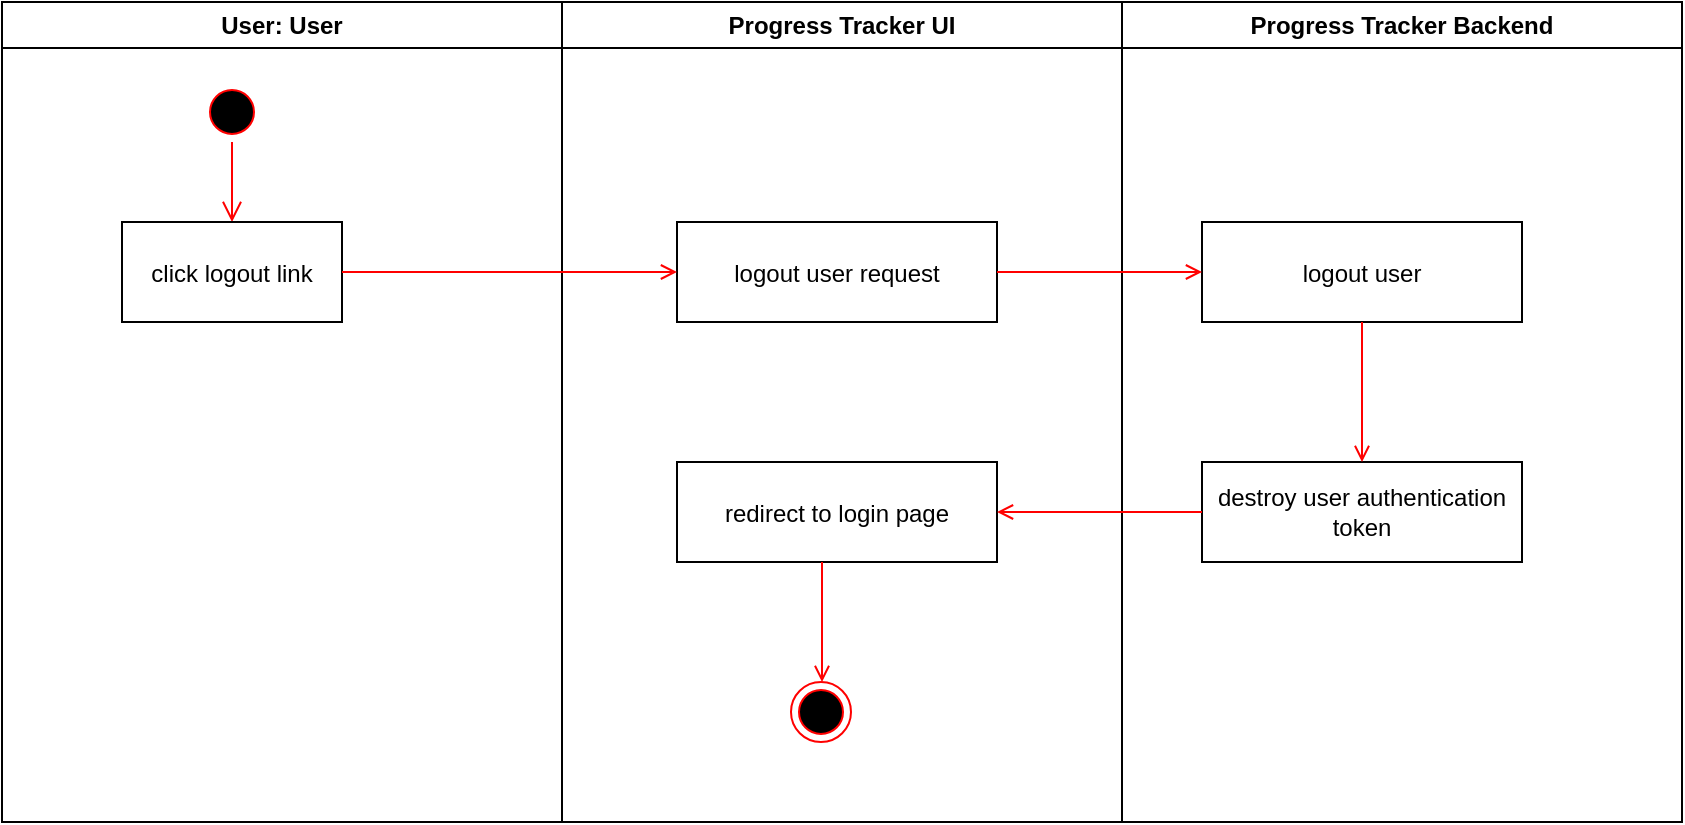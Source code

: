 <?xml version="1.0" encoding="UTF-8"?>
<mxfile compressed="false" version="12.1.7" type="device" pages="1"><diagram id="qxIXQQoXLA4KPB8yL7MM" name="Page-3"><mxGraphModel dx="1425" dy="872" grid="1" gridSize="10" guides="1" tooltips="1" connect="1" arrows="1" fold="1" page="1" pageScale="1" pageWidth="850" pageHeight="1100" math="0" shadow="0"><root><mxCell id="4MsPIWo7bYqa63KtsmRX-0"/><mxCell id="4MsPIWo7bYqa63KtsmRX-1" parent="4MsPIWo7bYqa63KtsmRX-0"/><mxCell id="LsV0TuWWeMVyQ18mXXkU-35" value="User: User" style="swimlane;whiteSpace=wrap" parent="4MsPIWo7bYqa63KtsmRX-1" vertex="1"><mxGeometry x="440" y="280" width="280" height="410" as="geometry"/></mxCell><mxCell id="LsV0TuWWeMVyQ18mXXkU-36" value="" style="ellipse;shape=startState;fillColor=#000000;strokeColor=#ff0000;" parent="LsV0TuWWeMVyQ18mXXkU-35" vertex="1"><mxGeometry x="100" y="40" width="30" height="30" as="geometry"/></mxCell><mxCell id="LsV0TuWWeMVyQ18mXXkU-37" value="" style="edgeStyle=elbowEdgeStyle;elbow=horizontal;verticalAlign=bottom;endArrow=open;endSize=8;strokeColor=#FF0000;endFill=1;rounded=0;jumpStyle=arc;" parent="LsV0TuWWeMVyQ18mXXkU-35" source="LsV0TuWWeMVyQ18mXXkU-36" target="LsV0TuWWeMVyQ18mXXkU-38" edge="1"><mxGeometry x="100" y="40" as="geometry"><mxPoint x="115" y="110" as="targetPoint"/></mxGeometry></mxCell><mxCell id="LsV0TuWWeMVyQ18mXXkU-38" value="click logout link" style="" parent="LsV0TuWWeMVyQ18mXXkU-35" vertex="1"><mxGeometry x="60" y="110" width="110" height="50" as="geometry"/></mxCell><mxCell id="LsV0TuWWeMVyQ18mXXkU-44" value="Progress Tracker UI" style="swimlane;whiteSpace=wrap" parent="4MsPIWo7bYqa63KtsmRX-1" vertex="1"><mxGeometry x="720" y="280" width="280" height="410" as="geometry"/></mxCell><mxCell id="LsV0TuWWeMVyQ18mXXkU-39" value="logout user request" style="" parent="LsV0TuWWeMVyQ18mXXkU-44" vertex="1"><mxGeometry x="57.5" y="110" width="160" height="50" as="geometry"/></mxCell><mxCell id="RjfmeG2ofGEKBr_fSrnK-6" value="redirect to login page" style="" vertex="1" parent="LsV0TuWWeMVyQ18mXXkU-44"><mxGeometry x="57.5" y="230" width="160" height="50" as="geometry"/></mxCell><mxCell id="RjfmeG2ofGEKBr_fSrnK-8" value="" style="ellipse;html=1;shape=endState;fillColor=#000000;strokeColor=#ff0000;" vertex="1" parent="LsV0TuWWeMVyQ18mXXkU-44"><mxGeometry x="114.5" y="340" width="30" height="30" as="geometry"/></mxCell><mxCell id="RjfmeG2ofGEKBr_fSrnK-9" value="" style="endArrow=open;strokeColor=#FF0000;endFill=1;rounded=0;edgeStyle=elbowEdgeStyle;jumpStyle=arc;elbow=vertical;" edge="1" parent="LsV0TuWWeMVyQ18mXXkU-44" source="RjfmeG2ofGEKBr_fSrnK-6" target="RjfmeG2ofGEKBr_fSrnK-8"><mxGeometry relative="1" as="geometry"><mxPoint x="150" y="280" as="sourcePoint"/><mxPoint x="150" y="325" as="targetPoint"/><Array as="points"><mxPoint x="130" y="310"/><mxPoint x="147.5" y="345"/><mxPoint x="120" y="355"/><mxPoint x="130" y="380"/><mxPoint x="5" y="450"/><mxPoint x="-225" y="140"/><mxPoint x="-275" y="-50"/></Array></mxGeometry></mxCell><mxCell id="LsV0TuWWeMVyQ18mXXkU-63" value="Progress Tracker Backend" style="swimlane;whiteSpace=wrap" parent="4MsPIWo7bYqa63KtsmRX-1" vertex="1"><mxGeometry x="1000" y="280" width="280" height="410" as="geometry"><mxRectangle x="724.5" y="128" width="80" height="23" as="alternateBounds"/></mxGeometry></mxCell><mxCell id="RjfmeG2ofGEKBr_fSrnK-0" value="logout user" style="" vertex="1" parent="LsV0TuWWeMVyQ18mXXkU-63"><mxGeometry x="40" y="110" width="160" height="50" as="geometry"/></mxCell><mxCell id="RjfmeG2ofGEKBr_fSrnK-2" value="destroy user authentication token" style="whiteSpace=wrap;" vertex="1" parent="LsV0TuWWeMVyQ18mXXkU-63"><mxGeometry x="40" y="230" width="160" height="50" as="geometry"/></mxCell><mxCell id="RjfmeG2ofGEKBr_fSrnK-3" value="" style="endArrow=open;strokeColor=#FF0000;endFill=1;rounded=0;jumpStyle=arc;" edge="1" parent="LsV0TuWWeMVyQ18mXXkU-63" source="RjfmeG2ofGEKBr_fSrnK-0" target="RjfmeG2ofGEKBr_fSrnK-2"><mxGeometry relative="1" as="geometry"><mxPoint x="69" y="190" as="sourcePoint"/><mxPoint x="171.5" y="190" as="targetPoint"/></mxGeometry></mxCell><mxCell id="LsV0TuWWeMVyQ18mXXkU-40" value="" style="endArrow=open;strokeColor=#FF0000;endFill=1;rounded=0;jumpStyle=arc;" parent="4MsPIWo7bYqa63KtsmRX-1" source="LsV0TuWWeMVyQ18mXXkU-38" target="LsV0TuWWeMVyQ18mXXkU-39" edge="1"><mxGeometry relative="1" as="geometry"/></mxCell><mxCell id="RjfmeG2ofGEKBr_fSrnK-1" value="" style="endArrow=open;strokeColor=#FF0000;endFill=1;rounded=0;jumpStyle=arc;" edge="1" parent="4MsPIWo7bYqa63KtsmRX-1" source="LsV0TuWWeMVyQ18mXXkU-39" target="RjfmeG2ofGEKBr_fSrnK-0"><mxGeometry relative="1" as="geometry"><mxPoint x="968.021" y="415" as="sourcePoint"/><mxPoint x="969.479" y="485" as="targetPoint"/></mxGeometry></mxCell><mxCell id="RjfmeG2ofGEKBr_fSrnK-7" value="" style="endArrow=open;strokeColor=#FF0000;endFill=1;rounded=0;jumpStyle=arc;" edge="1" parent="4MsPIWo7bYqa63KtsmRX-1" source="RjfmeG2ofGEKBr_fSrnK-2" target="RjfmeG2ofGEKBr_fSrnK-6"><mxGeometry relative="1" as="geometry"><mxPoint x="970" y="535" as="sourcePoint"/><mxPoint x="970" y="605" as="targetPoint"/></mxGeometry></mxCell></root></mxGraphModel></diagram></mxfile>